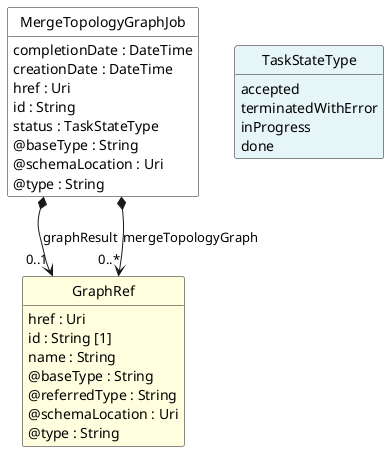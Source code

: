 @startuml
hide circle
hide methods
hide stereotype
show <<Enumeration>> stereotype
skinparam class {
   BackgroundColor<<Enumeration>> #E6F5F7
   BackgroundColor<<Ref>> #FFFFE0
   BackgroundColor<<Pivot>> #FFFFFFF
   BackgroundColor<<SimpleType>> #E2F0DA
   BackgroundColor #FCF2E3
}

class MergeTopologyGraphJob <<Pivot>> {
    completionDate : DateTime
    creationDate : DateTime
    href : Uri
    id : String
    status : TaskStateType
    @baseType : String
    @schemaLocation : Uri
    @type : String
}

class GraphRef  <<Ref>> {
    href : Uri
    id : String [1]
    name : String
    @baseType : String
    @referredType : String
    @schemaLocation : Uri
    @type : String
}

class TaskStateType <<Enumeration>> {
    accepted
    terminatedWithError
    inProgress
    done
}

MergeTopologyGraphJob -right[hidden]-> TaskStateType

MergeTopologyGraphJob *-->  "0..1" GraphRef : graphResult

MergeTopologyGraphJob *-->  "0..*" GraphRef : mergeTopologyGraph

@enduml